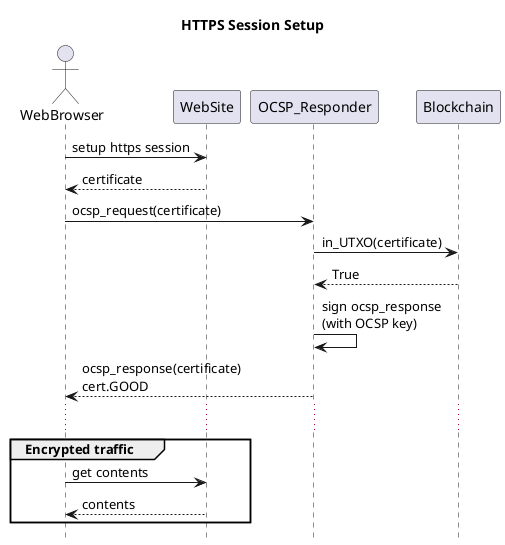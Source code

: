 @startuml
title HTTPS Session Setup
hide footbox
actor WebBrowser as wb
participant WebSite as ws
participant OCSP_Responder as ocsp
participant Blockchain as bsv
wb -> ws: setup https session
ws --> wb: certificate
wb -> ocsp: ocsp_request(certificate)
ocsp -> bsv: in_UTXO(certificate)
bsv --> ocsp: True
ocsp -> ocsp: sign ocsp_response\n(with OCSP key)
ocsp --> wb: ocsp_response(certificate)\ncert.GOOD
...
group Encrypted traffic
    wb -> ws: get contents
    ws --> wb: contents
end

@enduml